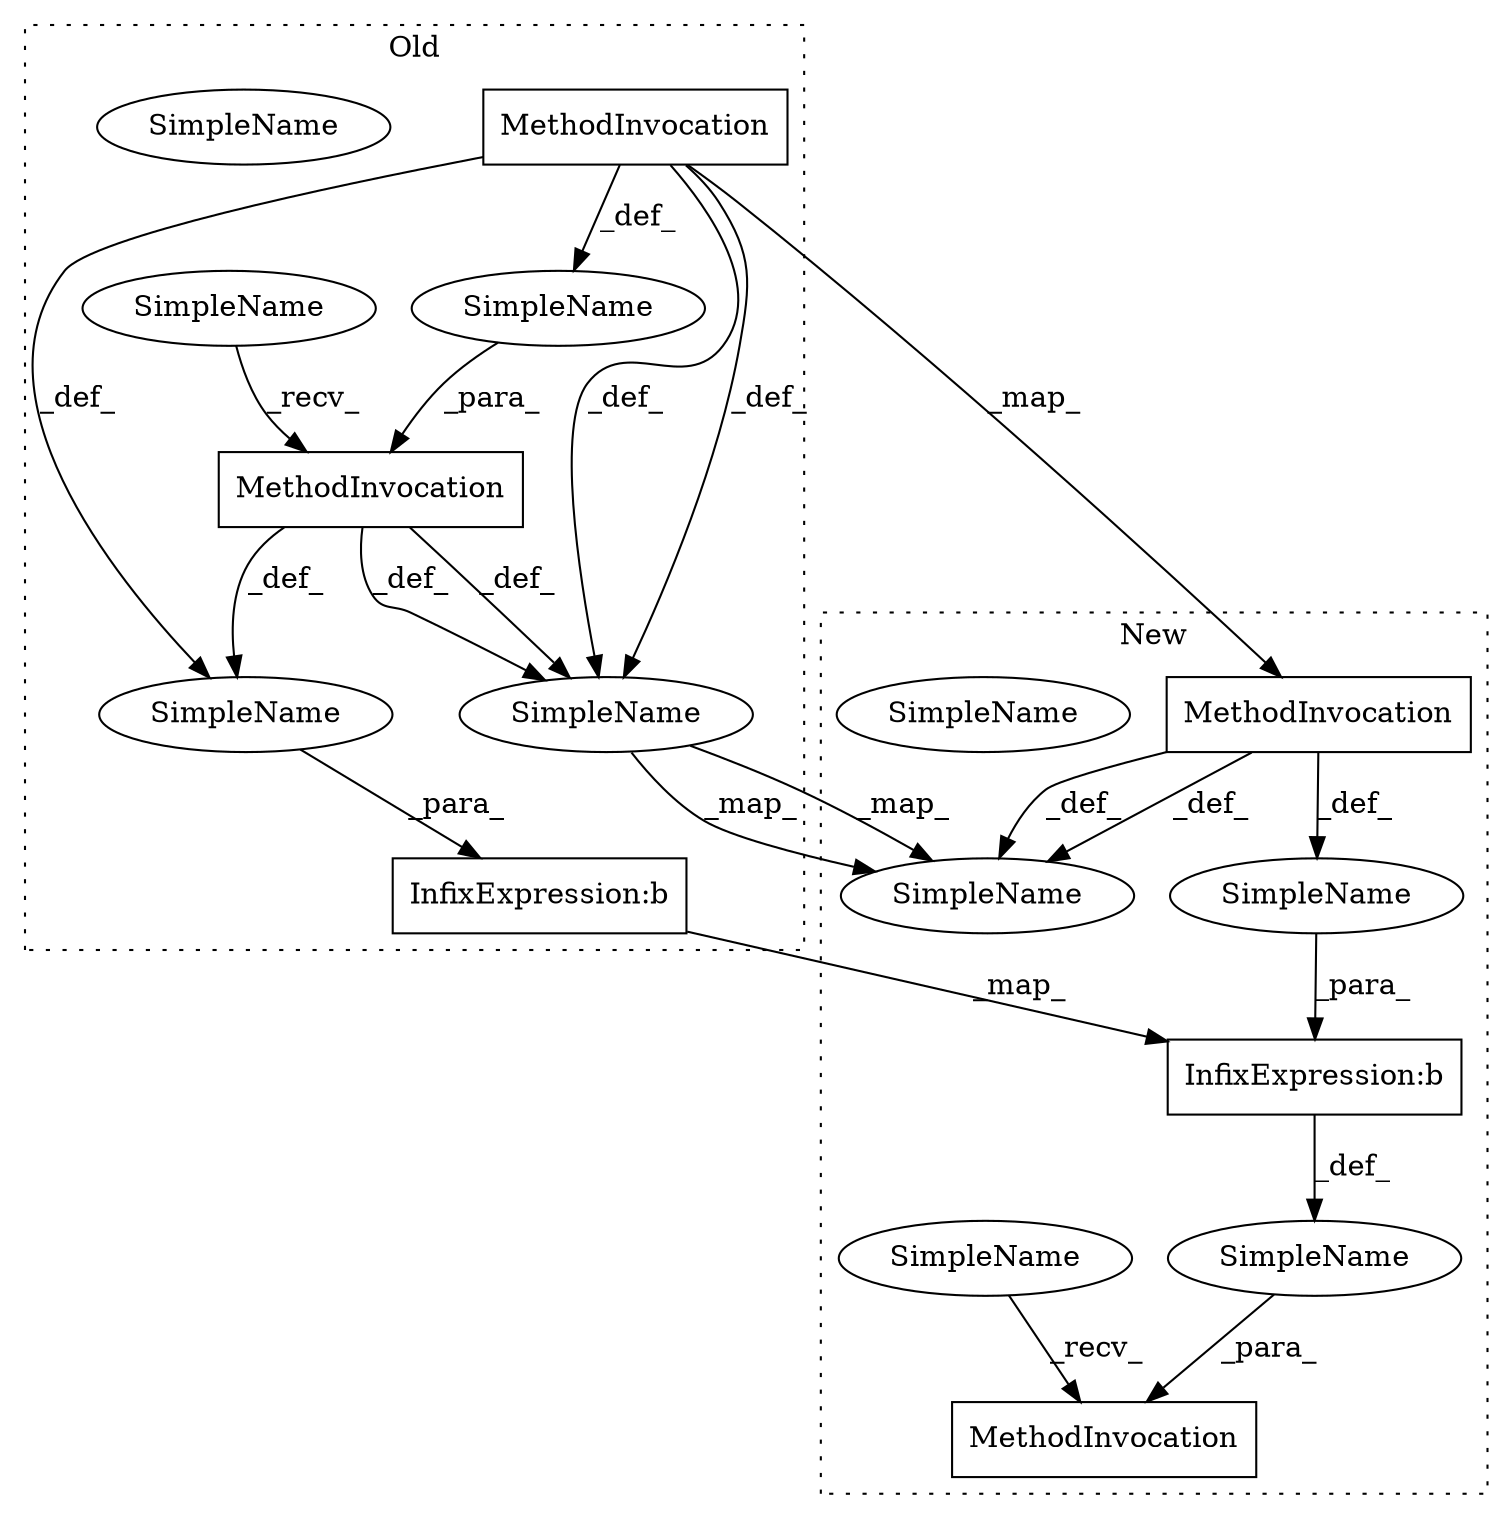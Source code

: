 digraph G {
subgraph cluster0 {
1 [label="MethodInvocation" a="32" s="8952,9000" l="8,1" shape="box"];
4 [label="MethodInvocation" a="32" s="8947,9001" l="5,1" shape="box"];
7 [label="SimpleName" a="42" s="8929" l="11" shape="ellipse"];
9 [label="SimpleName" a="42" s="" l="" shape="ellipse"];
10 [label="SimpleName" a="42" s="8929" l="11" shape="ellipse"];
12 [label="SimpleName" a="42" s="8941" l="5" shape="ellipse"];
14 [label="SimpleName" a="42" s="" l="" shape="ellipse"];
16 [label="InfixExpression:b" a="27" s="9120" l="3" shape="box"];
label = "Old";
style="dotted";
}
subgraph cluster1 {
2 [label="MethodInvocation" a="32" s="9066,9092" l="5,1" shape="box"];
3 [label="MethodInvocation" a="32" s="8923,8971" l="8,1" shape="box"];
5 [label="SimpleName" a="42" s="" l="" shape="ellipse"];
6 [label="SimpleName" a="42" s="8911" l="11" shape="ellipse"];
8 [label="SimpleName" a="42" s="" l="" shape="ellipse"];
11 [label="SimpleName" a="42" s="8911" l="11" shape="ellipse"];
13 [label="SimpleName" a="42" s="9060" l="5" shape="ellipse"];
15 [label="InfixExpression:b" a="27" s="9088" l="3" shape="box"];
label = "New";
style="dotted";
}
1 -> 3 [label="_map_"];
1 -> 9 [label="_def_"];
1 -> 10 [label="_def_"];
1 -> 10 [label="_def_"];
1 -> 14 [label="_def_"];
3 -> 11 [label="_def_"];
3 -> 11 [label="_def_"];
3 -> 8 [label="_def_"];
4 -> 10 [label="_def_"];
4 -> 10 [label="_def_"];
4 -> 14 [label="_def_"];
5 -> 2 [label="_para_"];
8 -> 15 [label="_para_"];
9 -> 4 [label="_para_"];
10 -> 11 [label="_map_"];
10 -> 11 [label="_map_"];
12 -> 4 [label="_recv_"];
13 -> 2 [label="_recv_"];
14 -> 16 [label="_para_"];
15 -> 5 [label="_def_"];
16 -> 15 [label="_map_"];
}